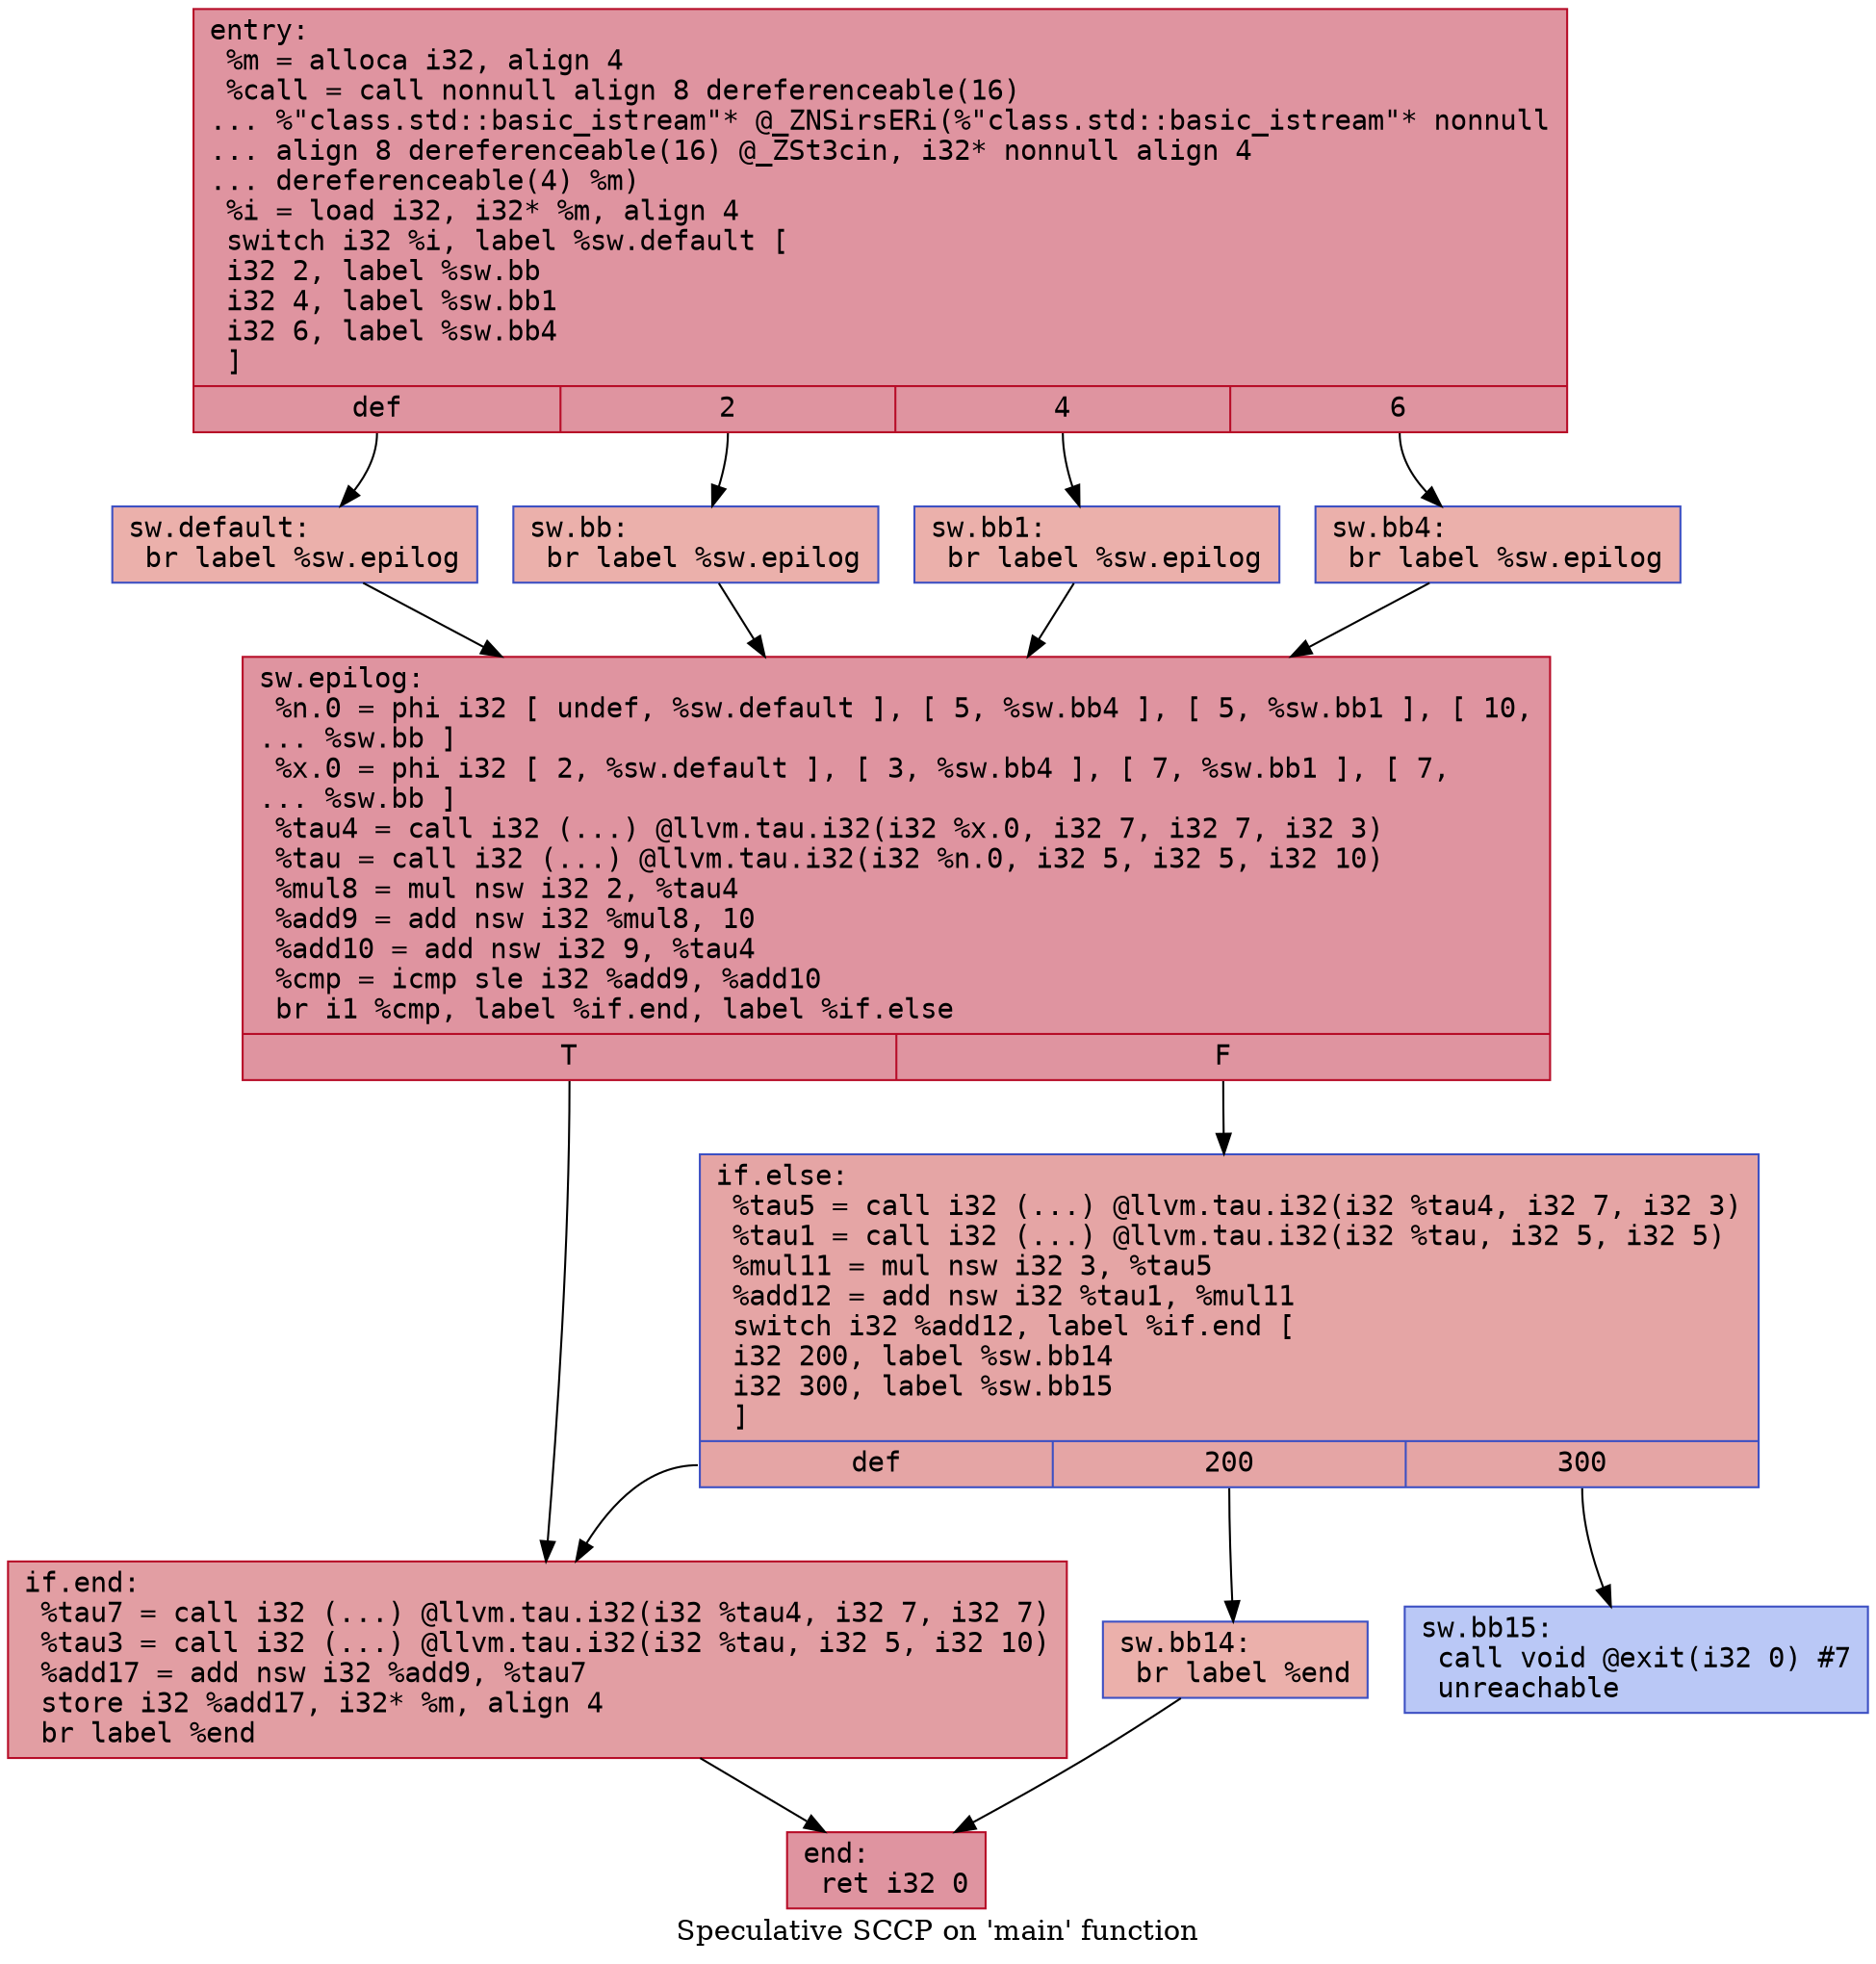 digraph "CFG for 'main' function" {
	label="Speculative SCCP on 'main' function";
	node [fontname="Courier"];
	edge [fontname="Courier"];
	Node0x5643e73b2090 [shape=record,color="#b70d28ff", style=filled, fillcolor="#b70d2870",label="{entry:\l  %m = alloca i32, align 4\l  %call = call nonnull align 8 dereferenceable(16)\l... %\"class.std::basic_istream\"* @_ZNSirsERi(%\"class.std::basic_istream\"* nonnull\l... align 8 dereferenceable(16) @_ZSt3cin, i32* nonnull align 4\l... dereferenceable(4) %m)\l  %i = load i32, i32* %m, align 4\l  switch i32 %i, label %sw.default [\l    i32 2, label %sw.bb\l    i32 4, label %sw.bb1\l    i32 6, label %sw.bb4\l  ]\l|{<s0>def|<s1>2|<s2>4|<s3>6}}"];
	Node0x5643e73b2090:s0 -> Node0x5643e73b24d0;
	Node0x5643e73b2090:s1 -> Node0x5643e73b25e0;
	Node0x5643e73b2090:s2 -> Node0x5643e73b26e0;
	Node0x5643e73b2090:s3 -> Node0x5643e73b27e0;
	Node0x5643e73b25e0 [shape=record,color="#3d50c3ff", style=filled, fillcolor="#d24b4070",label="{sw.bb:                                            \l  br label %sw.epilog\l}"];
	Node0x5643e73b25e0 -> Node0x5643e73b2900;
	Node0x5643e73b26e0 [shape=record,color="#3d50c3ff", style=filled, fillcolor="#d24b4070",label="{sw.bb1:                                           \l  br label %sw.epilog\l}"];
	Node0x5643e73b26e0 -> Node0x5643e73b2900;
	Node0x5643e73b27e0 [shape=record,color="#3d50c3ff", style=filled, fillcolor="#d24b4070",label="{sw.bb4:                                           \l  br label %sw.epilog\l}"];
	Node0x5643e73b27e0 -> Node0x5643e73b2900;
	Node0x5643e73b24d0 [shape=record,color="#3d50c3ff", style=filled, fillcolor="#d24b4070",label="{sw.default:                                       \l  br label %sw.epilog\l}"];
	Node0x5643e73b24d0 -> Node0x5643e73b2900;
	Node0x5643e73b2900 [shape=record,color="#b70d28ff", style=filled, fillcolor="#b70d2870",label="{sw.epilog:                                        \l  %n.0 = phi i32 [ undef, %sw.default ], [ 5, %sw.bb4 ], [ 5, %sw.bb1 ], [ 10,\l... %sw.bb ]\l  %x.0 = phi i32 [ 2, %sw.default ], [ 3, %sw.bb4 ], [ 7, %sw.bb1 ], [ 7,\l... %sw.bb ]\l  %tau4 = call i32 (...) @llvm.tau.i32(i32 %x.0, i32 7, i32 7, i32 3)\l  %tau = call i32 (...) @llvm.tau.i32(i32 %n.0, i32 5, i32 5, i32 10)\l  %mul8 = mul nsw i32 2, %tau4\l  %add9 = add nsw i32 %mul8, 10\l  %add10 = add nsw i32 9, %tau4\l  %cmp = icmp sle i32 %add9, %add10\l  br i1 %cmp, label %if.end, label %if.else\l|{<s0>T|<s1>F}}"];
	Node0x5643e73b2900:s0 -> Node0x5643e73b3aa0;
	Node0x5643e73b2900:s1 -> Node0x5643e73b3b10;
	Node0x5643e73b3b10 [shape=record,color="#3d50c3ff", style=filled, fillcolor="#c5333470",label="{if.else:                                          \l  %tau5 = call i32 (...) @llvm.tau.i32(i32 %tau4, i32 7, i32 3)\l  %tau1 = call i32 (...) @llvm.tau.i32(i32 %tau, i32 5, i32 5)\l  %mul11 = mul nsw i32 3, %tau5\l  %add12 = add nsw i32 %tau1, %mul11\l  switch i32 %add12, label %if.end [\l    i32 200, label %sw.bb14\l    i32 300, label %sw.bb15\l  ]\l|{<s0>def|<s1>200|<s2>300}}"];
	Node0x5643e73b3b10:s0 -> Node0x5643e73b3aa0;
	Node0x5643e73b3b10:s1 -> Node0x5643e73b3ea0;
	Node0x5643e73b3b10:s2 -> Node0x5643e73b3f40;
	Node0x5643e73b3ea0 [shape=record,color="#3d50c3ff", style=filled, fillcolor="#d24b4070",label="{sw.bb14:                                          \l  br label %end\l}"];
	Node0x5643e73b3ea0 -> Node0x5643e73b43f0;
	Node0x5643e73b3f40 [shape=record,color="#3d50c3ff", style=filled, fillcolor="#6282ea70",label="{sw.bb15:                                          \l  call void @exit(i32 0) #7\l  unreachable\l}"];
	Node0x5643e73b3aa0 [shape=record,color="#b70d28ff", style=filled, fillcolor="#be242e70",label="{if.end:                                           \l  %tau7 = call i32 (...) @llvm.tau.i32(i32 %tau4, i32 7, i32 7)\l  %tau3 = call i32 (...) @llvm.tau.i32(i32 %tau, i32 5, i32 10)\l  %add17 = add nsw i32 %add9, %tau7\l  store i32 %add17, i32* %m, align 4\l  br label %end\l}"];
	Node0x5643e73b3aa0 -> Node0x5643e73b43f0;
	Node0x5643e73b43f0 [shape=record,color="#b70d28ff", style=filled, fillcolor="#b70d2870",label="{end:                                              \l  ret i32 0\l}"];
}
